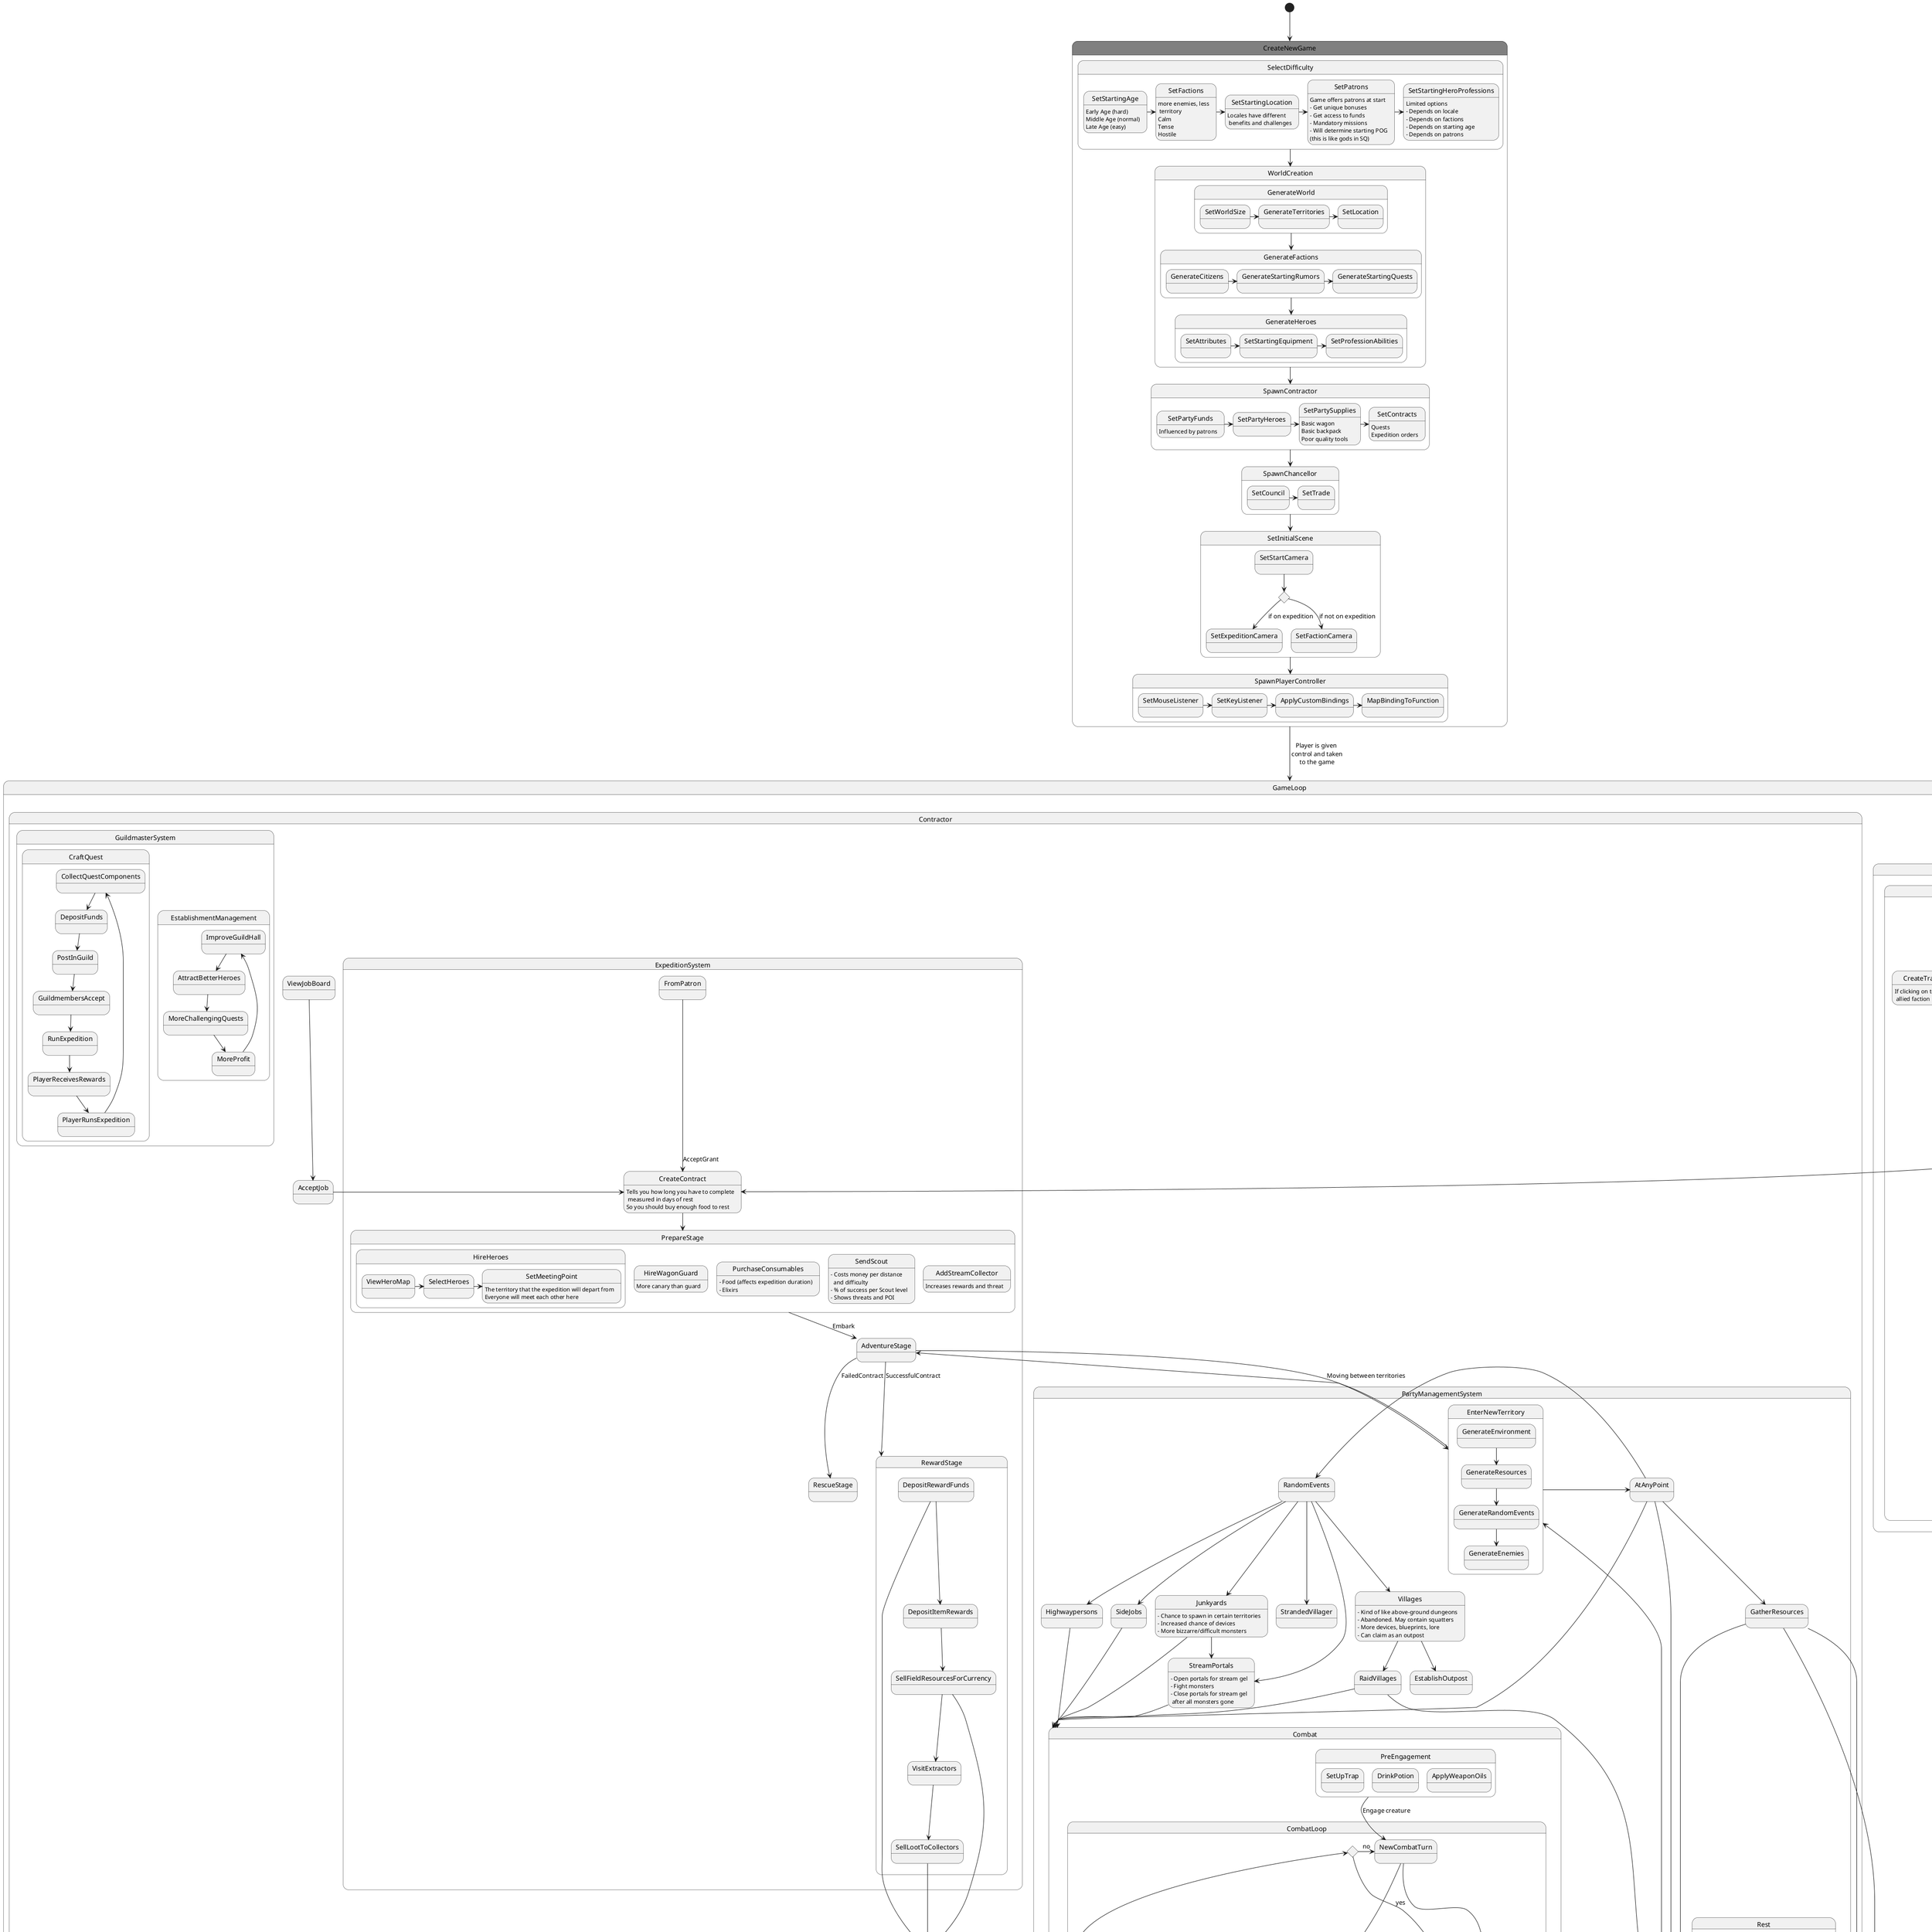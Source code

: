 @startuml
' scale 1800 width


[*] --> CreateNewGame
state CreateNewGame #gray {
    state SelectDifficulty {
        SetStartingAge -> SetFactions
        SetStartingAge: Early Age (hard)
        SetStartingAge: Middle Age (normal)
        SetStartingAge : Late Age (easy)

        SetFactions -> SetStartingLocation
        SetFactions : more enemies, less\n territory
        SetFactions : Calm
        SetFactions : Tense
        SetFactions : Hostile

        SetStartingLocation -> SetPatrons
        SetStartingLocation : Locales have different\n benefits and challenges

        SetPatrons -> SetStartingHeroProfessions
        SetPatrons : Game offers patrons at start
        SetPatrons : - Get unique bonuses
        SetPatrons : - Get access to funds
        SetPatrons : - Mandatory missions
        SetPatrons : - Will determine starting POG
        SetPatrons : (this is like gods in SQ)

        SetStartingHeroProfessions : Limited options
        SetStartingHeroProfessions : - Depends on locale
        SetStartingHeroProfessions : - Depends on factions
        SetStartingHeroProfessions : - Depends on starting age
        SetStartingHeroProfessions : - Depends on patrons
    }

    SelectDifficulty --> WorldCreation
    state WorldCreation {
        state GenerateWorld {
            SetWorldSize -> GenerateTerritories
            GenerateTerritories ->  SetLocation
        }

        GenerateWorld --> GenerateFactions
        state GenerateFactions {
            GenerateCitizens -> GenerateStartingRumors
            GenerateStartingRumors -> GenerateStartingQuests
        }

        GenerateFactions --> GenerateHeroes
        state GenerateHeroes {
            SetAttributes -> SetStartingEquipment
            SetStartingEquipment -> SetProfessionAbilities
        }
    }

    WorldCreation --> SpawnContractor
    state SpawnContractor {
        SetPartyFunds -> SetPartyHeroes
        SetPartyFunds : Influenced by patrons

        SetPartyHeroes -> SetPartySupplies
        SetPartySupplies : Basic wagon
        SetPartySupplies : Basic backpack
        SetPartySupplies : Poor quality tools

        SetPartySupplies -> SetContracts
        SetContracts : Quests
        SetContracts : Expedition orders
    }

    SpawnContractor --> SpawnChancellor
    state SpawnChancellor {
        SetCouncil -> SetTrade
    }

    SpawnChancellor --> SetInitialScene
    state SetInitialScene {
        state branch_SetInitialScene <<choice>>
        SetStartCamera --> branch_SetInitialScene
        branch_SetInitialScene --> SetExpeditionCamera : if on expedition
        branch_SetInitialScene --> SetFactionCamera : if not on expedition
    }

    SetInitialScene --> SpawnPlayerController
    state SpawnPlayerController {
        SetMouseListener -> SetKeyListener
        SetKeyListener -> ApplyCustomBindings
        ApplyCustomBindings -> MapBindingToFunction
    }
}

CreateNewGame --> GameLoop : Player is given\n control and taken\n to the game


state GameLoop {
    ' START Definitions

    state ResourceSystem {
        state ResourceStock
        state MaterialResource
        state FieldResource

        ResourceProducingBuilding --> ResourceStock : Generate resources

        ResourceStock --> Industry : Consumed by

        MaterialResource -> FieldCrafting
        FieldResource --> FieldCrafting

        MaterialResource --> FactionCrafting
        ResourceStock --> FactionCrafting
    }

    state Chancellor {
        state Industry
        state Diplomacy {
            state Council
            state Treasury
            state Policies
            state Population
            state Trade
        }
    }

    state Contractor {
        state ViewJobBoard
        state AcceptJob
        state PartyFunds

        state GuildmasterSystem {
            state CraftQuest {
                state CollectQuestComponents
            }
            state EstablishmentManagement
        }

        state ExpeditionSystem {
            state CreateContract
        }
    }

    state Crafting {
        state FactionCrafting {
            state CraftEquipment
            state CraftConsumables
        }

        state FieldCrafting {
            state CraftFieldSupplies
        }
    }

    ' END Definitions

    state Chancellor {
        state ManageTerritory {
            state CreateBuildingHere {
                SelectResource --> SelectBuilding
                SelectBuilding --> PayBuildingFees
                PayBuildingFees --> WaitForSomeTime
                WaitForSomeTime --> BuildingComplete
                BuildingComplete --> ResourceProducingBuilding
            }

            CreateTradeRouteHere -> Trade
            CreateTradeRouteHere : If clicking on territory owned by\n allied faction

            state BuildRoadHere {
                SelectRoadType --> PayRoadBuildingFees
                PayRoadBuildingFees --> WaitForSomeTimeForRoad
                WaitForSomeTimeForRoad --> ImprovesTravelSpeedHere
            }

            CreateExpeditionHere --> CreateContract
        }

        state Industry {
            SelectIndustryType --> SelectResourceBuildings
            SelectIndustryType : - Steel, paper, stream gel

            SelectResourceBuildings : - Selected buildings will ONLY\n send goods here
            SelectResourceBuildings : - Other industries may be needed

            SelectResourceBuildings --> ConnectToResourceBuildings
            ConnectToResourceBuildings : - Make sure a road exists\n and you own the territory
        }
    }

    state Contractor {
        ViewJobBoard --> AcceptJob
        AcceptJob -> CreateContract

        state PartyManagementSystem {
            EnterNewTerritory -> AtAnyPoint

            state EnterNewTerritory {
                GenerateEnvironment --> GenerateResources
                GenerateResources --> GenerateRandomEvents
                GenerateRandomEvents --> GenerateEnemies
            }

            RandomEvents --> Highwaypersons
            RandomEvents --> SideJobs
            RandomEvents --> StrandedVillager
            RandomEvents --> Villages
            RandomEvents --> StreamPortals
            RandomEvents --> Junkyards

            Villages --> EstablishOutpost
            Villages --> RaidVillages

            Villages : - Kind of like above-ground dungeons
            Villages : - Abandoned. May contain squatters
            Villages : - More devices, blueprints, lore
            Villages : - Can claim as an outpost
            StreamPortals : - Open portals for stream gel
            StreamPortals : - Fight monsters
            StreamPortals : - Close portals for stream gel\n after all monsters gone
            Junkyards : - Chance to spawn in certain territories
            Junkyards : - Increased chance of devices
            Junkyards : - More bizzarre/difficult monsters

            AtAnyPoint --> Combat
            AtAnyPoint -> RandomEvents
            AtAnyPoint --> GatherResources
            AtAnyPoint --> ReturnToWagon

            RaidVillages --> GatherLoot
            RaidVillages --> Combat

            Highwaypersons --> Combat
            StreamPortals --> Combat

            SideJobs --> Combat

            Junkyards --> StreamPortals
            Junkyards --> Combat

            state HarvestCreature
            state GatherLoot
            state ReturnToWagon

            state Combat {
                state PreEngagement {
                    state SetUpTrap
                    state DrinkPotion
                    state ApplyWeaponOils
                }

                state CombatLoop {
                    state CreatureAttacks {
                        state AttackWithWeapon
                        state PerformAbility
                        state UseCombatItem {
                            state ThrowBomb
                        }
                    }

                    ApplyEnvironmentalEffects --> CreatureAttacks
                    CreatureAttacks : - Fire damage from terrain, Poison clouds
                    CreatureAttacks : - Rain, Snow, Ice
                    CreatureAttacks --> CreatureDefenses
                    CreatureDefenses : Damage is passed through defenses

                    state CreatureDefenses {
                        state PhysicalDefense {
                            state Evasion
                            state PiercingDefense
                            state CrushingDefense
                            state SlashingDefense
                        }
                        state MagicalDefense {
                            state FireDefense
                            state WaterDefense
                            state ToxinDefense
                        }
                    }

                    CreatureDefenses --> AdjustCreatureStats : Take damage, apply temporary effects, etc.
                    AdjustCreatureStats --> IsCreatureDead

                    state cc <<choice>>
                    IsCreatureDead --> cc
                    cc --> CombatEnded : yes
                    cc -> NewCombatTurn : no
                    NewCombatTurn --> Flee
                    NewCombatTurn --> ApplyEnvironmentalEffects
                }

                PreEngagement --> NewCombatTurn : Engage creature

                CombatEnded --> HarvestCreature
                CombatEnded --> GatherLoot

                HarvestCreature --> GatherLoot
                GatherLoot --> ReturnToWagon
            }


            GatherResources --> MaterialResource
            GatherResources --> FieldResource
            GatherResources --> ReturnToWagon

            ReturnToWagon --> FieldCrafting
            ReturnToWagon --> Rest
            state Rest {
                state BuildCamp
                state RestAtInn

                RestAtInn --> GainRestedBonus
                GainRestedBonus --> RecoverHealth

                BuildCamp --> Ambushed
                BuildCamp --> RecoverHealth

                Ambushed --> ReturnToWagon
                RecoverHealth --> ReturnToWagon
            }
            ReturnToWagon --> EnterNewTerritory
        }

        state ExpeditionSystem {
            FromPatron --> CreateContract : AcceptGrant

            CreateContract --> PrepareStage
            CreateContract : Tells you how long you have to complete\n measured in days of rest
            CreateContract : So you should buy enough food to rest

            state PrepareStage {
                state HireHeroes {
                    ViewHeroMap -> SelectHeroes
                    SelectHeroes -> SetMeetingPoint
                    SetMeetingPoint : The territory that the expedition will depart from
                    SetMeetingPoint : Everyone will meet each other here
                }
                state HireWagonGuard
                HireWagonGuard : More canary than guard

                state PurchaseConsumables
                PurchaseConsumables : - Food (affects expedition duration)
                PurchaseConsumables : - Elixirs

                state SendScout
                SendScout : - Costs money per distance\n  and difficulty
                SendScout : - % of success per Scout level
                SendScout : - Shows threats and POI

                state AddStreamCollector
                AddStreamCollector : Increases rewards and threat
            }

            PrepareStage --> AdventureStage : Embark
            state AdventureStage {

            }

            AdventureStage --> EnterNewTerritory : Moving between territories
            EnterNewTerritory --> AdventureStage

            AdventureStage --> RescueStage : FailedContract
            AdventureStage --> RewardStage : SuccessfulContract

            state RewardStage {
                DepositRewardFunds --> DepositItemRewards
                DepositRewardFunds --> PartyFunds
                DepositItemRewards --> SellFieldResourcesForCurrency
                SellFieldResourcesForCurrency --> PartyFunds
                SellFieldResourcesForCurrency --> VisitExtractors
                VisitExtractors --> SellLootToCollectors
                SellLootToCollectors --> PartyFunds
            }
        }
    }

    state GuildmasterSystem {
        state CraftQuest {

            CollectQuestComponents --> DepositFunds
            DepositFunds --> PostInGuild
            PostInGuild --> GuildmembersAccept
            GuildmembersAccept --> RunExpedition
            RunExpedition --> PlayerReceivesRewards
            PlayerReceivesRewards --> PlayerRunsExpedition
            PlayerRunsExpedition --> CollectQuestComponents
        }

        state EstablishmentManagement {
            ImproveGuildHall --> AttractBetterHeroes
            AttractBetterHeroes --> MoreChallengingQuests
            MoreChallengingQuests --> MoreProfit
            MoreProfit --> ImproveGuildHall
        }
    }
}

@enduml
